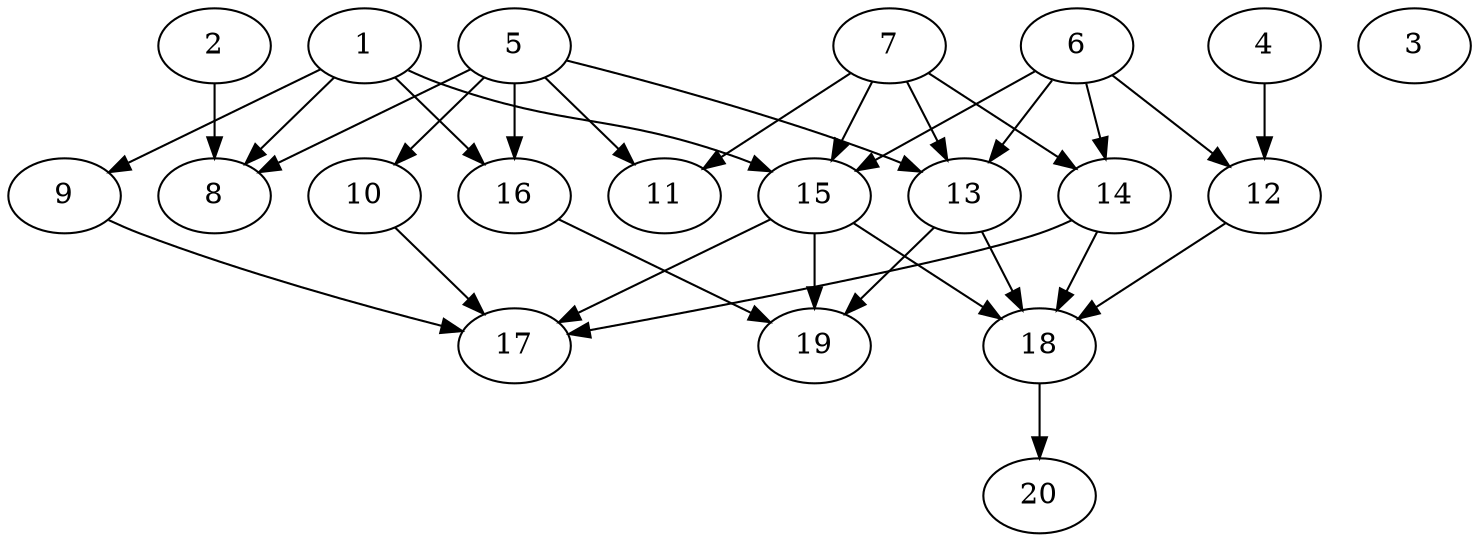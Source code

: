 // DAG (tier=2-normal, mode=data, n=20, ccr=0.408, fat=0.684, density=0.447, regular=0.407, jump=0.187, mindata=2097152, maxdata=16777216)
// DAG automatically generated by daggen at Sun Aug 24 16:33:33 2025
// /home/ermia/Project/Environments/daggen/bin/daggen --dot --ccr 0.408 --fat 0.684 --regular 0.407 --density 0.447 --jump 0.187 --mindata 2097152 --maxdata 16777216 -n 20 
digraph G {
  1 [size="1089278042047730679808", alpha="0.15", expect_size="544639021023865339904"]
  1 -> 8 [size ="846933191032832"]
  1 -> 9 [size ="846933191032832"]
  1 -> 15 [size ="846933191032832"]
  1 -> 16 [size ="846933191032832"]
  2 [size="27089531511908940", alpha="0.05", expect_size="13544765755954470"]
  2 -> 8 [size ="596701450600448"]
  3 [size="81956317045106576", alpha="0.02", expect_size="40978158522553288"]
  4 [size="14634321632034808", alpha="0.17", expect_size="7317160816017404"]
  4 -> 12 [size ="412334652653568"]
  5 [size="17057528880555580", alpha="0.18", expect_size="8528764440277790"]
  5 -> 8 [size ="602374833963008"]
  5 -> 10 [size ="602374833963008"]
  5 -> 11 [size ="602374833963008"]
  5 -> 13 [size ="602374833963008"]
  5 -> 16 [size ="602374833963008"]
  6 [size="750054366404341248", alpha="0.20", expect_size="375027183202170624"]
  6 -> 12 [size ="504881492262912"]
  6 -> 13 [size ="504881492262912"]
  6 -> 14 [size ="504881492262912"]
  6 -> 15 [size ="504881492262912"]
  7 [size="773481853945810176", alpha="0.09", expect_size="386740926972905088"]
  7 -> 11 [size ="1820594895060992"]
  7 -> 13 [size ="1820594895060992"]
  7 -> 14 [size ="1820594895060992"]
  7 -> 15 [size ="1820594895060992"]
  8 [size="4548348732965080064", alpha="0.07", expect_size="2274174366482540032"]
  9 [size="13259941966986850", alpha="0.13", expect_size="6629970983493425"]
  9 -> 17 [size ="234747645132800"]
  10 [size="1988023941873327104", alpha="0.13", expect_size="994011970936663552"]
  10 -> 17 [size ="788958682284032"]
  11 [size="4146538087905184710656", alpha="0.06", expect_size="2073269043952592355328"]
  12 [size="8458017519423090", alpha="0.20", expect_size="4229008759711545"]
  12 -> 18 [size ="775189327511552"]
  13 [size="5354859611212782", alpha="0.16", expect_size="2677429805606391"]
  13 -> 18 [size ="536065907621888"]
  13 -> 19 [size ="536065907621888"]
  14 [size="8468384346418662", alpha="0.07", expect_size="4234192173209331"]
  14 -> 17 [size ="650352210739200"]
  14 -> 18 [size ="650352210739200"]
  15 [size="48649510234095616000", alpha="0.18", expect_size="24324755117047808000"]
  15 -> 17 [size ="106612706508800"]
  15 -> 18 [size ="106612706508800"]
  15 -> 19 [size ="106612706508800"]
  16 [size="61212646905404408", alpha="0.18", expect_size="30606323452702204"]
  16 -> 19 [size ="1201324909658112"]
  17 [size="30041615239093200", alpha="0.03", expect_size="15020807619546600"]
  18 [size="126789270049373814784", alpha="0.03", expect_size="63394635024686907392"]
  18 -> 20 [size ="201904030220288"]
  19 [size="1475789233443232000", alpha="0.01", expect_size="737894616721616000"]
  20 [size="42933712151107408", alpha="0.01", expect_size="21466856075553704"]
}